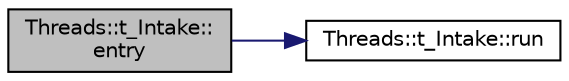 digraph "Threads::t_Intake::entry"
{
 // LATEX_PDF_SIZE
  edge [fontname="Helvetica",fontsize="10",labelfontname="Helvetica",labelfontsize="10"];
  node [fontname="Helvetica",fontsize="10",shape=record];
  rankdir="LR";
  Node1 [label="Threads::t_Intake::\lentry",height=0.2,width=0.4,color="black", fillcolor="grey75", style="filled", fontcolor="black",tooltip=" "];
  Node1 -> Node2 [color="midnightblue",fontsize="10",style="solid",fontname="Helvetica"];
  Node2 [label="Threads::t_Intake::run",height=0.2,width=0.4,color="black", fillcolor="white", style="filled",URL="$class_threads_1_1t___intake.html#a9d71b2238329a757d93f487a14d3e754",tooltip=" "];
}
